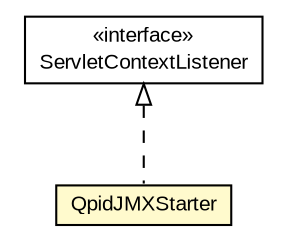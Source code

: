 #!/usr/local/bin/dot
#
# Class diagram 
# Generated by UMLGraph version R5_6-24-gf6e263 (http://www.umlgraph.org/)
#

digraph G {
	edge [fontname="arial",fontsize=10,labelfontname="arial",labelfontsize=10];
	node [fontname="arial",fontsize=10,shape=plaintext];
	nodesep=0.25;
	ranksep=0.5;
	// org.miloss.fgsms.auxsrv.QpidJMXStarter
	c922334 [label=<<table title="org.miloss.fgsms.auxsrv.QpidJMXStarter" border="0" cellborder="1" cellspacing="0" cellpadding="2" port="p" bgcolor="lemonChiffon" href="./QpidJMXStarter.html">
		<tr><td><table border="0" cellspacing="0" cellpadding="1">
<tr><td align="center" balign="center"> QpidJMXStarter </td></tr>
		</table></td></tr>
		</table>>, URL="./QpidJMXStarter.html", fontname="arial", fontcolor="black", fontsize=10.0];
	//org.miloss.fgsms.auxsrv.QpidJMXStarter implements javax.servlet.ServletContextListener
	c922424:p -> c922334:p [dir=back,arrowtail=empty,style=dashed];
	// javax.servlet.ServletContextListener
	c922424 [label=<<table title="javax.servlet.ServletContextListener" border="0" cellborder="1" cellspacing="0" cellpadding="2" port="p" href="http://java.sun.com/j2se/1.4.2/docs/api/javax/servlet/ServletContextListener.html">
		<tr><td><table border="0" cellspacing="0" cellpadding="1">
<tr><td align="center" balign="center"> &#171;interface&#187; </td></tr>
<tr><td align="center" balign="center"> ServletContextListener </td></tr>
		</table></td></tr>
		</table>>, URL="http://java.sun.com/j2se/1.4.2/docs/api/javax/servlet/ServletContextListener.html", fontname="arial", fontcolor="black", fontsize=10.0];
}

